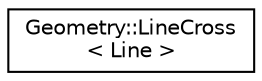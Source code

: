 digraph "Graphical Class Hierarchy"
{
 // LATEX_PDF_SIZE
  edge [fontname="Helvetica",fontsize="10",labelfontname="Helvetica",labelfontsize="10"];
  node [fontname="Helvetica",fontsize="10",shape=record];
  rankdir="LR";
  Node0 [label="Geometry::LineCross\l\< Line \>",height=0.2,width=0.4,color="black", fillcolor="white", style="filled",URL="$structGeometry_1_1LineCross.html",tooltip=" "];
}
